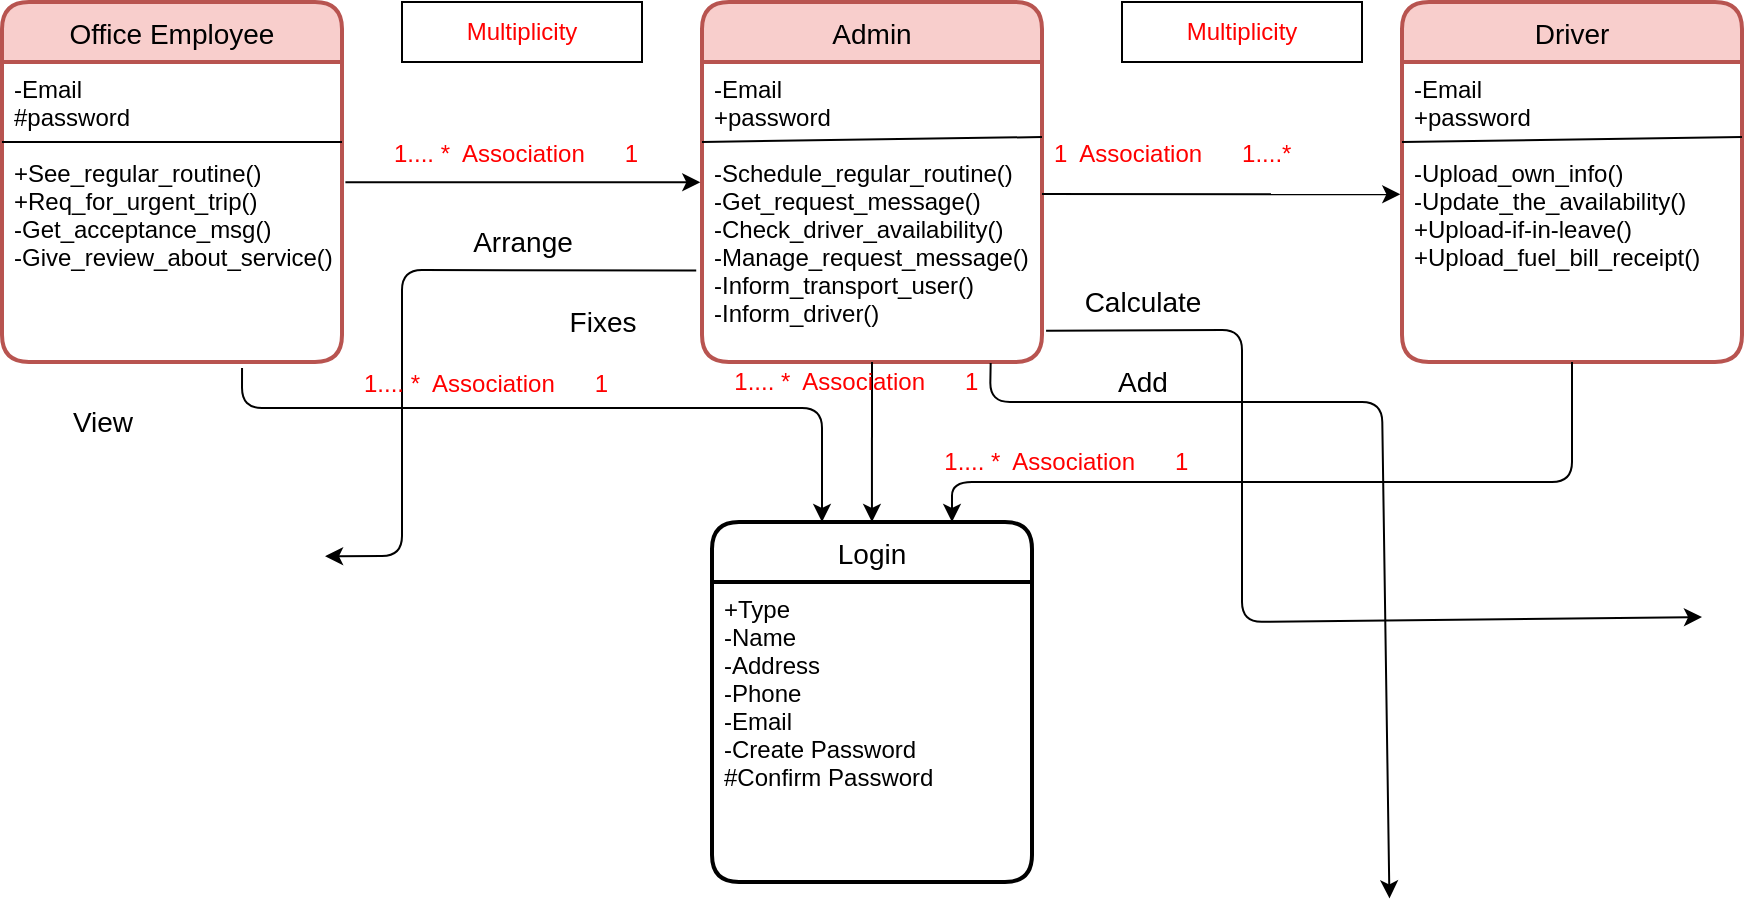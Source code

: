 <mxfile version="15.3.8" type="github">
  <diagram id="DJSuSVDZlaicqns8vHKC" name="Page-1">
    <mxGraphModel dx="1069" dy="1399" grid="1" gridSize="10" guides="1" tooltips="1" connect="1" arrows="1" fold="1" page="1" pageScale="1" pageWidth="1169" pageHeight="827" math="0" shadow="0">
      <root>
        <mxCell id="0" />
        <mxCell id="1" parent="0" />
        <mxCell id="y1OyXAscInGBB207TFrI-1" value="Office Employee" style="swimlane;childLayout=stackLayout;horizontal=1;startSize=30;horizontalStack=0;rounded=1;fontSize=14;fontStyle=0;strokeWidth=2;resizeParent=0;resizeLast=1;shadow=0;dashed=0;align=center;gradientDirection=radial;fillColor=#f8cecc;strokeColor=#b85450;" parent="1" vertex="1">
          <mxGeometry x="40" y="-720" width="170" height="180" as="geometry" />
        </mxCell>
        <mxCell id="y1OyXAscInGBB207TFrI-7" value="" style="endArrow=none;html=1;rounded=0;fontColor=#FF0000;" parent="y1OyXAscInGBB207TFrI-1" edge="1">
          <mxGeometry relative="1" as="geometry">
            <mxPoint y="70" as="sourcePoint" />
            <mxPoint x="170" y="70" as="targetPoint" />
          </mxGeometry>
        </mxCell>
        <mxCell id="y1OyXAscInGBB207TFrI-2" value="-Email&#xa;#password&#xa;&#xa;+See_regular_routine()&#xa;+Req_for_urgent_trip()&#xa;-Get_acceptance_msg()&#xa;-Give_review_about_service()" style="align=left;strokeColor=none;fillColor=none;spacingLeft=4;fontSize=12;verticalAlign=top;resizable=0;rotatable=0;part=1;" parent="y1OyXAscInGBB207TFrI-1" vertex="1">
          <mxGeometry y="30" width="170" height="150" as="geometry" />
        </mxCell>
        <mxCell id="y1OyXAscInGBB207TFrI-5" value="Admin" style="swimlane;childLayout=stackLayout;horizontal=1;startSize=30;horizontalStack=0;rounded=1;fontSize=14;fontStyle=0;strokeWidth=2;resizeParent=0;resizeLast=1;shadow=0;dashed=0;align=center;gradientDirection=radial;fillColor=#f8cecc;strokeColor=#b85450;" parent="1" vertex="1">
          <mxGeometry x="390" y="-720" width="170" height="180" as="geometry" />
        </mxCell>
        <mxCell id="y1OyXAscInGBB207TFrI-8" value="" style="endArrow=none;html=1;rounded=0;fontColor=#FF0000;entryX=1;entryY=0.25;entryDx=0;entryDy=0;" parent="y1OyXAscInGBB207TFrI-5" target="y1OyXAscInGBB207TFrI-6" edge="1">
          <mxGeometry relative="1" as="geometry">
            <mxPoint y="70" as="sourcePoint" />
            <mxPoint x="160" y="70" as="targetPoint" />
          </mxGeometry>
        </mxCell>
        <mxCell id="y1OyXAscInGBB207TFrI-6" value="-Email&#xa;+password&#xa;&#xa;-Schedule_regular_routine()&#xa;-Get_request_message()&#xa;-Check_driver_availability()&#xa;-Manage_request_message()&#xa;-Inform_transport_user()&#xa;-Inform_driver()" style="align=left;strokeColor=none;fillColor=none;spacingLeft=4;fontSize=12;verticalAlign=top;resizable=0;rotatable=0;part=1;" parent="y1OyXAscInGBB207TFrI-5" vertex="1">
          <mxGeometry y="30" width="170" height="150" as="geometry" />
        </mxCell>
        <mxCell id="y1OyXAscInGBB207TFrI-13" value="Multiplicity" style="rounded=0;whiteSpace=wrap;html=1;fontColor=#FF0000;gradientDirection=radial;" parent="1" vertex="1">
          <mxGeometry x="240" y="-720" width="120" height="30" as="geometry" />
        </mxCell>
        <mxCell id="y1OyXAscInGBB207TFrI-14" value="Multiplicity" style="rounded=0;whiteSpace=wrap;html=1;fontColor=#FF0000;gradientDirection=radial;" parent="1" vertex="1">
          <mxGeometry x="600" y="-720" width="120" height="30" as="geometry" />
        </mxCell>
        <mxCell id="y1OyXAscInGBB207TFrI-18" value="Driver" style="swimlane;childLayout=stackLayout;horizontal=1;startSize=30;horizontalStack=0;rounded=1;fontSize=14;fontStyle=0;strokeWidth=2;resizeParent=0;resizeLast=1;shadow=0;dashed=0;align=center;gradientDirection=radial;fillColor=#f8cecc;strokeColor=#b85450;" parent="1" vertex="1">
          <mxGeometry x="740" y="-720" width="170" height="180" as="geometry" />
        </mxCell>
        <mxCell id="y1OyXAscInGBB207TFrI-19" value="" style="endArrow=none;html=1;rounded=0;fontColor=#FF0000;entryX=1;entryY=0.25;entryDx=0;entryDy=0;" parent="y1OyXAscInGBB207TFrI-18" target="y1OyXAscInGBB207TFrI-20" edge="1">
          <mxGeometry relative="1" as="geometry">
            <mxPoint y="70" as="sourcePoint" />
            <mxPoint x="160" y="70" as="targetPoint" />
          </mxGeometry>
        </mxCell>
        <mxCell id="y1OyXAscInGBB207TFrI-20" value="-Email&#xa;+password&#xa;&#xa;-Upload_own_info()&#xa;-Update_the_availability()&#xa;+Upload-if-in-leave()&#xa;+Upload_fuel_bill_receipt()&#xa;" style="align=left;strokeColor=none;fillColor=none;spacingLeft=4;fontSize=12;verticalAlign=top;resizable=0;rotatable=0;part=1;" parent="y1OyXAscInGBB207TFrI-18" vertex="1">
          <mxGeometry y="30" width="170" height="150" as="geometry" />
        </mxCell>
        <mxCell id="y1OyXAscInGBB207TFrI-21" value="" style="endArrow=classic;html=1;fontColor=#FF0000;exitX=1.01;exitY=0.461;exitDx=0;exitDy=0;exitPerimeter=0;entryX=-0.005;entryY=0.461;entryDx=0;entryDy=0;entryPerimeter=0;" parent="1" edge="1">
          <mxGeometry width="50" height="50" relative="1" as="geometry">
            <mxPoint x="211.7" y="-629.85" as="sourcePoint" />
            <mxPoint x="389.15" y="-629.85" as="targetPoint" />
          </mxGeometry>
        </mxCell>
        <mxCell id="y1OyXAscInGBB207TFrI-22" value="1.... *  Association      1     " style="text;strokeColor=none;fillColor=none;align=left;verticalAlign=middle;spacingLeft=4;spacingRight=4;overflow=hidden;points=[[0,0.5],[1,0.5]];portConstraint=eastwest;rotatable=0;fontColor=#FF0000;" parent="1" vertex="1">
          <mxGeometry x="230" y="-660" width="150" height="30" as="geometry" />
        </mxCell>
        <mxCell id="y1OyXAscInGBB207TFrI-23" value="1  Association      1....*    " style="text;strokeColor=none;fillColor=none;align=left;verticalAlign=middle;spacingLeft=4;spacingRight=4;overflow=hidden;points=[[0,0.5],[1,0.5]];portConstraint=eastwest;rotatable=0;fontColor=#FF0000;" parent="1" vertex="1">
          <mxGeometry x="560" y="-660" width="150" height="30" as="geometry" />
        </mxCell>
        <mxCell id="y1OyXAscInGBB207TFrI-25" value="" style="endArrow=classic;html=1;fontColor=#FF0000;entryX=-0.005;entryY=0.441;entryDx=0;entryDy=0;entryPerimeter=0;" parent="1" target="y1OyXAscInGBB207TFrI-20" edge="1">
          <mxGeometry width="50" height="50" relative="1" as="geometry">
            <mxPoint x="560" y="-624" as="sourcePoint" />
            <mxPoint x="710" y="-650" as="targetPoint" />
          </mxGeometry>
        </mxCell>
        <mxCell id="y1OyXAscInGBB207TFrI-27" value="" style="endArrow=classic;html=1;fontColor=#FF0000;exitX=0.706;exitY=1;exitDx=0;exitDy=0;exitPerimeter=0;" parent="1" edge="1">
          <mxGeometry width="50" height="50" relative="1" as="geometry">
            <mxPoint x="160.02" y="-537" as="sourcePoint" />
            <mxPoint x="450" y="-460" as="targetPoint" />
            <Array as="points">
              <mxPoint x="160" y="-517" />
              <mxPoint x="450" y="-517" />
            </Array>
          </mxGeometry>
        </mxCell>
        <mxCell id="FF0qFtJ5_6zWRc0rYDPk-14" value="" style="endArrow=classic;html=1;exitX=0.5;exitY=1;exitDx=0;exitDy=0;entryX=0.441;entryY=0;entryDx=0;entryDy=0;entryPerimeter=0;" parent="1" source="y1OyXAscInGBB207TFrI-6" edge="1">
          <mxGeometry width="50" height="50" relative="1" as="geometry">
            <mxPoint x="430" y="-420" as="sourcePoint" />
            <mxPoint x="474.97" y="-460" as="targetPoint" />
          </mxGeometry>
        </mxCell>
        <mxCell id="FF0qFtJ5_6zWRc0rYDPk-23" value="" style="endArrow=classic;html=1;entryX=1.009;entryY=0.184;entryDx=0;entryDy=0;entryPerimeter=0;exitX=-0.017;exitY=0.868;exitDx=0;exitDy=0;exitPerimeter=0;" parent="1" edge="1">
          <mxGeometry width="50" height="50" relative="1" as="geometry">
            <mxPoint x="387.11" y="-585.8" as="sourcePoint" />
            <mxPoint x="201.53" y="-442.88" as="targetPoint" />
            <Array as="points">
              <mxPoint x="240" y="-586" />
              <mxPoint x="240" y="-443" />
            </Array>
          </mxGeometry>
        </mxCell>
        <mxCell id="FF0qFtJ5_6zWRc0rYDPk-27" value="" style="endArrow=classic;html=1;exitX=0.849;exitY=1.003;exitDx=0;exitDy=0;exitPerimeter=0;entryX=0.316;entryY=-0.01;entryDx=0;entryDy=0;entryPerimeter=0;" parent="1" source="y1OyXAscInGBB207TFrI-6" edge="1">
          <mxGeometry width="50" height="50" relative="1" as="geometry">
            <mxPoint x="700" y="-230" as="sourcePoint" />
            <mxPoint x="733.72" y="-271.8" as="targetPoint" />
            <Array as="points">
              <mxPoint x="534" y="-520" />
              <mxPoint x="730" y="-520" />
            </Array>
          </mxGeometry>
        </mxCell>
        <mxCell id="FF0qFtJ5_6zWRc0rYDPk-29" value="" style="endArrow=classic;html=1;exitX=1.012;exitY=0.896;exitDx=0;exitDy=0;exitPerimeter=0;entryX=0;entryY=0.25;entryDx=0;entryDy=0;" parent="1" source="y1OyXAscInGBB207TFrI-6" edge="1">
          <mxGeometry width="50" height="50" relative="1" as="geometry">
            <mxPoint x="560" y="-490" as="sourcePoint" />
            <mxPoint x="890" y="-412.5" as="targetPoint" />
            <Array as="points">
              <mxPoint x="660" y="-556" />
              <mxPoint x="660" y="-410" />
            </Array>
          </mxGeometry>
        </mxCell>
        <mxCell id="FF0qFtJ5_6zWRc0rYDPk-31" value="&lt;font style=&quot;font-size: 14px&quot;&gt;Arrange&lt;/font&gt;" style="text;html=1;align=center;verticalAlign=middle;resizable=0;points=[];autosize=1;strokeColor=none;fillColor=none;" parent="1" vertex="1">
          <mxGeometry x="265" y="-610" width="70" height="20" as="geometry" />
        </mxCell>
        <mxCell id="FF0qFtJ5_6zWRc0rYDPk-32" value="&lt;font style=&quot;font-size: 14px&quot;&gt;Calculate&lt;/font&gt;" style="text;html=1;align=center;verticalAlign=middle;resizable=0;points=[];autosize=1;strokeColor=none;fillColor=none;" parent="1" vertex="1">
          <mxGeometry x="575" y="-580" width="70" height="20" as="geometry" />
        </mxCell>
        <mxCell id="FF0qFtJ5_6zWRc0rYDPk-33" value="&lt;font style=&quot;font-size: 14px&quot;&gt;Fixes&lt;/font&gt;" style="text;html=1;align=center;verticalAlign=middle;resizable=0;points=[];autosize=1;strokeColor=none;fillColor=none;" parent="1" vertex="1">
          <mxGeometry x="315" y="-570" width="50" height="20" as="geometry" />
        </mxCell>
        <mxCell id="FF0qFtJ5_6zWRc0rYDPk-34" value="&lt;font style=&quot;font-size: 14px&quot;&gt;Add&lt;/font&gt;" style="text;html=1;align=center;verticalAlign=middle;resizable=0;points=[];autosize=1;strokeColor=none;fillColor=none;" parent="1" vertex="1">
          <mxGeometry x="590" y="-540" width="40" height="20" as="geometry" />
        </mxCell>
        <mxCell id="FF0qFtJ5_6zWRc0rYDPk-37" value="&lt;font style=&quot;font-size: 14px&quot;&gt;View&lt;/font&gt;" style="text;html=1;align=center;verticalAlign=middle;resizable=0;points=[];autosize=1;strokeColor=none;fillColor=none;" parent="1" vertex="1">
          <mxGeometry x="65" y="-520" width="50" height="20" as="geometry" />
        </mxCell>
        <mxCell id="FF0qFtJ5_6zWRc0rYDPk-38" value="&lt;span style=&quot;color: rgba(0 , 0 , 0 , 0) ; font-family: monospace ; font-size: 0px&quot;&gt;%3CmxGraphModel%3E%3Croot%3E%3CmxCell%20id%3D%220%22%2F%3E%3CmxCell%20id%3D%221%22%20parent%3D%220%22%2F%3E%3CmxCell%20id%3D%222%22%20value%3D%221....%20*%C2%A0%20Association%C2%A0%20%C2%A0%20%C2%A0%201%C2%A0%20%C2%A0%20%C2%A0%22%20style%3D%22text%3BstrokeColor%3Dnone%3BfillColor%3Dnone%3Balign%3Dleft%3BverticalAlign%3Dmiddle%3BspacingLeft%3D4%3BspacingRight%3D4%3Boverflow%3Dhidden%3Bpoints%3D%5B%5B0%2C0.5%5D%2C%5B1%2C0.5%5D%5D%3BportConstraint%3Deastwest%3Brotatable%3D0%3BfontColor%3D%23FF0000%3B%22%20vertex%3D%221%22%20parent%3D%221%22%3E%3CmxGeometry%20x%3D%22230%22%20y%3D%22-660%22%20width%3D%22150%22%20height%3D%2230%22%20as%3D%22geometry%22%2F%3E%3C%2FmxCell%3E%3C%2Froot%3E%3C%2FmxGraphModel%3E&lt;/span&gt;" style="text;html=1;align=center;verticalAlign=middle;resizable=0;points=[];autosize=1;strokeColor=none;fillColor=none;" parent="1" vertex="1">
          <mxGeometry x="260" y="-540" width="20" height="20" as="geometry" />
        </mxCell>
        <mxCell id="FF0qFtJ5_6zWRc0rYDPk-39" value="1.... *  Association      1     " style="text;strokeColor=none;fillColor=none;align=left;verticalAlign=middle;spacingLeft=4;spacingRight=4;overflow=hidden;points=[[0,0.5],[1,0.5]];portConstraint=eastwest;rotatable=0;fontColor=#FF0000;" parent="1" vertex="1">
          <mxGeometry x="215" y="-545" width="150" height="30" as="geometry" />
        </mxCell>
        <mxCell id="FF0qFtJ5_6zWRc0rYDPk-40" value="&lt;span style=&quot;color: rgba(0 , 0 , 0 , 0) ; font-family: monospace ; font-size: 0px&quot;&gt;%3CmxGraphModel%3E%3Croot%3E%3CmxCell%20id%3D%220%22%2F%3E%3CmxCell%20id%3D%221%22%20parent%3D%220%22%2F%3E%3CmxCell%20id%3D%222%22%20value%3D%221....%20*%C2%A0%20Association%C2%A0%20%C2%A0%20%C2%A0%201%C2%A0%20%C2%A0%20%C2%A0%22%20style%3D%22text%3BstrokeColor%3Dnone%3BfillColor%3Dnone%3Balign%3Dleft%3BverticalAlign%3Dmiddle%3BspacingLeft%3D4%3BspacingRight%3D4%3Boverflow%3Dhidden%3Bpoints%3D%5B%5B0%2C0.5%5D%2C%5B1%2C0.5%5D%5D%3BportConstraint%3Deastwest%3Brotatable%3D0%3BfontColor%3D%23FF0000%3B%22%20vertex%3D%221%22%20parent%3D%221%22%3E%3CmxGeometry%20x%3D%22230%22%20y%3D%22-660%22%20width%3D%22150%22%20height%3D%2230%22%20as%3D%22geometry%22%2F%3E%3C%2FmxCell%3E%3C%2Froot%3E%3C%2FmxGraphModel%3E&lt;/span&gt;" style="text;html=1;align=center;verticalAlign=middle;resizable=0;points=[];autosize=1;strokeColor=none;fillColor=none;" parent="1" vertex="1">
          <mxGeometry x="600" y="-500" width="20" height="20" as="geometry" />
        </mxCell>
        <mxCell id="FF0qFtJ5_6zWRc0rYDPk-41" value="&lt;span style=&quot;color: rgb(255 , 0 , 0) ; text-align: left&quot;&gt;1.... *&amp;nbsp; Association&amp;nbsp; &amp;nbsp; &amp;nbsp; 1&amp;nbsp; &amp;nbsp; &amp;nbsp;&lt;/span&gt;" style="text;html=1;align=center;verticalAlign=middle;resizable=0;points=[];autosize=1;strokeColor=none;fillColor=none;" parent="1" vertex="1">
          <mxGeometry x="505" y="-500" width="150" height="20" as="geometry" />
        </mxCell>
        <mxCell id="FF0qFtJ5_6zWRc0rYDPk-42" value="&lt;span style=&quot;color: rgb(255 , 0 , 0) ; text-align: left&quot;&gt;1.... *&amp;nbsp; Association&amp;nbsp; &amp;nbsp; &amp;nbsp; 1&amp;nbsp; &amp;nbsp; &amp;nbsp;&lt;/span&gt;" style="text;html=1;align=center;verticalAlign=middle;resizable=0;points=[];autosize=1;strokeColor=none;fillColor=none;" parent="1" vertex="1">
          <mxGeometry x="400" y="-540" width="150" height="20" as="geometry" />
        </mxCell>
        <mxCell id="ONsWMpXN_HEURVspnK5K-1" value="Login" style="swimlane;childLayout=stackLayout;horizontal=1;startSize=30;horizontalStack=0;rounded=1;fontSize=14;fontStyle=0;strokeWidth=2;resizeParent=0;resizeLast=1;shadow=0;dashed=0;align=center;" vertex="1" parent="1">
          <mxGeometry x="395" y="-460" width="160" height="180" as="geometry" />
        </mxCell>
        <mxCell id="ONsWMpXN_HEURVspnK5K-2" value="+Type&#xa;-Name&#xa;-Address&#xa;-Phone&#xa;-Email&#xa;-Create Password&#xa;#Confirm Password" style="align=left;strokeColor=none;fillColor=none;spacingLeft=4;fontSize=12;verticalAlign=top;resizable=0;rotatable=0;part=1;" vertex="1" parent="ONsWMpXN_HEURVspnK5K-1">
          <mxGeometry y="30" width="160" height="150" as="geometry" />
        </mxCell>
        <mxCell id="ONsWMpXN_HEURVspnK5K-3" value="" style="endArrow=classic;html=1;exitX=0.5;exitY=1;exitDx=0;exitDy=0;entryX=0.75;entryY=0;entryDx=0;entryDy=0;" edge="1" parent="1" source="y1OyXAscInGBB207TFrI-20" target="ONsWMpXN_HEURVspnK5K-1">
          <mxGeometry width="50" height="50" relative="1" as="geometry">
            <mxPoint x="520" y="-450" as="sourcePoint" />
            <mxPoint x="570" y="-500" as="targetPoint" />
            <Array as="points">
              <mxPoint x="825" y="-480" />
              <mxPoint x="515" y="-480" />
            </Array>
          </mxGeometry>
        </mxCell>
      </root>
    </mxGraphModel>
  </diagram>
</mxfile>
